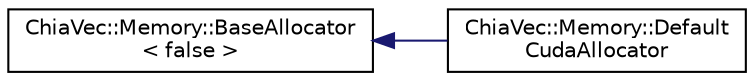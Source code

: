 digraph "Graphical Class Hierarchy"
{
 // LATEX_PDF_SIZE
  edge [fontname="Helvetica",fontsize="10",labelfontname="Helvetica",labelfontsize="10"];
  node [fontname="Helvetica",fontsize="10",shape=record];
  rankdir="LR";
  Node0 [label="ChiaVec::Memory::BaseAllocator\l\< false \>",height=0.2,width=0.4,color="black", fillcolor="white", style="filled",URL="$structChiaVec_1_1Memory_1_1BaseAllocator.html",tooltip=" "];
  Node0 -> Node1 [dir="back",color="midnightblue",fontsize="10",style="solid",fontname="Helvetica"];
  Node1 [label="ChiaVec::Memory::Default\lCudaAllocator",height=0.2,width=0.4,color="black", fillcolor="white", style="filled",URL="$structChiaVec_1_1Memory_1_1DefaultCudaAllocator.html",tooltip="Default memory allocator that allocates memory on the device (GPU)."];
}

